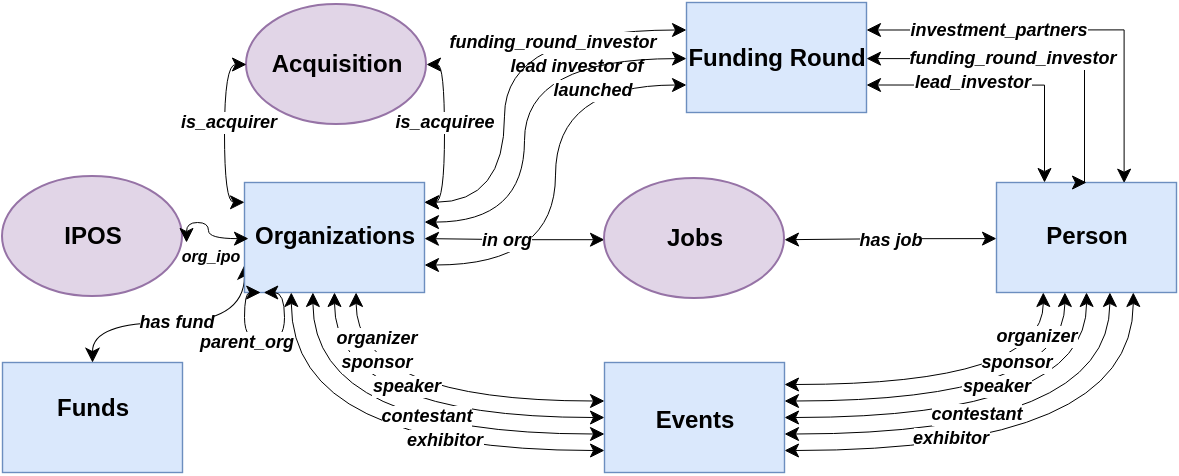 <mxfile version="20.6.0" type="github">
  <diagram id="QIMUagScdIdmGEgs5ksX" name="Page-1">
    <mxGraphModel dx="619" dy="400" grid="1" gridSize="10" guides="1" tooltips="1" connect="1" arrows="1" fold="1" page="1" pageScale="1" pageWidth="850" pageHeight="1100" math="0" shadow="0">
      <root>
        <mxCell id="0" />
        <mxCell id="1" parent="0" />
        <mxCell id="bN4hetcuTy7aG8nyouE3-260" style="edgeStyle=orthogonalEdgeStyle;rounded=0;orthogonalLoop=1;jettySize=auto;html=1;exitX=1;exitY=0.75;exitDx=0;exitDy=0;entryX=0;entryY=0.75;entryDx=0;entryDy=0;entryPerimeter=0;strokeWidth=0.5;curved=1;exitPerimeter=0;startArrow=classic;startFill=1;" parent="1" source="bN4hetcuTy7aG8nyouE3-186" target="bN4hetcuTy7aG8nyouE3-121" edge="1">
          <mxGeometry relative="1" as="geometry" />
        </mxCell>
        <mxCell id="bN4hetcuTy7aG8nyouE3-267" value="&lt;font style=&quot;font-size: 9px;&quot;&gt;lead investor of&lt;/font&gt;" style="edgeLabel;html=1;align=center;verticalAlign=middle;resizable=0;points=[];fontSize=6;fontStyle=3" parent="bN4hetcuTy7aG8nyouE3-260" vertex="1" connectable="0">
          <mxGeometry x="-0.478" y="2" relative="1" as="geometry">
            <mxPoint x="18" y="-98" as="offset" />
          </mxGeometry>
        </mxCell>
        <mxCell id="bN4hetcuTy7aG8nyouE3-263" style="edgeStyle=orthogonalEdgeStyle;rounded=0;orthogonalLoop=1;jettySize=auto;html=1;exitX=1;exitY=0.36;exitDx=0;exitDy=0;entryX=0;entryY=0.51;entryDx=0;entryDy=0;entryPerimeter=0;strokeWidth=0.5;curved=1;exitPerimeter=0;startArrow=classic;startFill=1;" parent="1" source="bN4hetcuTy7aG8nyouE3-186" target="bN4hetcuTy7aG8nyouE3-121" edge="1">
          <mxGeometry relative="1" as="geometry">
            <Array as="points">
              <mxPoint x="440" y="230" />
              <mxPoint x="440" y="148" />
            </Array>
          </mxGeometry>
        </mxCell>
        <mxCell id="bN4hetcuTy7aG8nyouE3-274" value="&lt;font style=&quot;font-size: 9px;&quot;&gt;launched&lt;/font&gt;" style="edgeLabel;html=1;align=center;verticalAlign=middle;resizable=0;points=[];fontSize=6;fontStyle=3" parent="bN4hetcuTy7aG8nyouE3-263" vertex="1" connectable="0">
          <mxGeometry x="-0.264" y="2" relative="1" as="geometry">
            <mxPoint x="36" y="-38" as="offset" />
          </mxGeometry>
        </mxCell>
        <mxCell id="bN4hetcuTy7aG8nyouE3-262" style="edgeStyle=orthogonalEdgeStyle;rounded=0;orthogonalLoop=1;jettySize=auto;html=1;exitX=1;exitY=0.18;exitDx=0;exitDy=0;entryX=0;entryY=0.25;entryDx=0;entryDy=0;entryPerimeter=0;strokeWidth=0.5;curved=1;exitPerimeter=0;startArrow=classic;startFill=1;" parent="1" source="bN4hetcuTy7aG8nyouE3-186" target="bN4hetcuTy7aG8nyouE3-121" edge="1">
          <mxGeometry relative="1" as="geometry">
            <Array as="points">
              <mxPoint x="430" y="220" />
              <mxPoint x="430" y="134" />
            </Array>
          </mxGeometry>
        </mxCell>
        <mxCell id="bN4hetcuTy7aG8nyouE3-268" value="&lt;font style=&quot;font-size: 9px;&quot;&gt;funding_round_investor&lt;/font&gt;" style="edgeLabel;html=1;align=center;verticalAlign=middle;resizable=0;points=[];fontSize=6;fontStyle=3" parent="bN4hetcuTy7aG8nyouE3-262" vertex="1" connectable="0">
          <mxGeometry x="-0.515" y="2" relative="1" as="geometry">
            <mxPoint x="26" y="-68" as="offset" />
          </mxGeometry>
        </mxCell>
        <mxCell id="mSgQFC-y2hR3Ud8ihsHk-7" style="edgeStyle=orthogonalEdgeStyle;curved=1;rounded=1;sketch=0;orthogonalLoop=1;jettySize=auto;html=1;exitX=1;exitY=0.25;exitDx=0;exitDy=0;entryX=1;entryY=0.25;entryDx=0;entryDy=0;" parent="1" source="bN4hetcuTy7aG8nyouE3-121" target="bN4hetcuTy7aG8nyouE3-121" edge="1">
          <mxGeometry relative="1" as="geometry">
            <mxPoint x="570.222" y="133.556" as="targetPoint" />
          </mxGeometry>
        </mxCell>
        <mxCell id="bN4hetcuTy7aG8nyouE3-121" value="&lt;h6 style=&quot;&quot;&gt;&lt;br&gt;&lt;/h6&gt;" style="rounded=0;whiteSpace=wrap;html=1;strokeWidth=0.7;verticalAlign=top;labelPosition=center;verticalLabelPosition=middle;align=center;spacing=0;spacingBottom=0;points=[[0,0,0,0,0],[0,0.25,0,0,0],[0,0.51,0,0,0],[0,0.75,0,0,0],[0,1,0,0,0],[0.24,1,0,0,0],[0.26,0,0,0,0],[0.5,0,0,0,0],[0.5,1,0,0,0],[0.76,0,0,0,0],[0.76,1,0,0,0],[1,0,0,0,0],[1,0.25,0,0,0],[1,0.51,0,0,0],[1,0.75,0,0,0],[1,1,0,0,0]];fillColor=#dae8fc;strokeColor=#6c8ebf;" parent="1" vertex="1">
          <mxGeometry x="521" y="120" width="90" height="55" as="geometry" />
        </mxCell>
        <mxCell id="bN4hetcuTy7aG8nyouE3-302" style="edgeStyle=orthogonalEdgeStyle;rounded=0;orthogonalLoop=1;jettySize=auto;html=1;entryX=0.5;entryY=0;entryDx=0;entryDy=0;fontSize=9;strokeWidth=0.51;curved=1;exitX=0;exitY=0.75;exitDx=0;exitDy=0;exitPerimeter=0;startArrow=classic;startFill=1;" parent="1" source="bN4hetcuTy7aG8nyouE3-186" target="bN4hetcuTy7aG8nyouE3-226" edge="1">
          <mxGeometry relative="1" as="geometry">
            <mxPoint x="330" y="390" as="sourcePoint" />
            <Array as="points">
              <mxPoint x="300" y="280" />
              <mxPoint x="224" y="280" />
            </Array>
          </mxGeometry>
        </mxCell>
        <mxCell id="bN4hetcuTy7aG8nyouE3-304" value="&lt;font style=&quot;font-size: 9px;&quot;&gt;has fund&lt;br&gt;&lt;/font&gt;" style="edgeLabel;html=1;align=center;verticalAlign=middle;resizable=0;points=[];fontSize=6;fontStyle=3" parent="bN4hetcuTy7aG8nyouE3-302" vertex="1" connectable="0">
          <mxGeometry x="-0.149" relative="1" as="geometry">
            <mxPoint x="-10" as="offset" />
          </mxGeometry>
        </mxCell>
        <mxCell id="bN4hetcuTy7aG8nyouE3-186" value="" style="rounded=0;whiteSpace=wrap;html=1;fontSize=10;strokeWidth=0.7;points=[[0,0,0,0,0],[0,0.18,0,0,0],[0,0.51,0,0,0],[0,0.75,0,0,0],[0.09,1,0,0,0],[0.26,0,0,0,0],[0.26,1,0,0,0],[0.38,1,0,0,0],[0.5,0,0,0,0],[0.5,1,0,0,0],[0.62,1,0,0,0],[0.73,1,0,0,0],[0.76,0,0,0,0],[1,0,0,0,0],[1,0.18,0,0,0],[1,0.36,0,0,0],[1,0.51,0,0,0],[1,0.75,0,0,0]];fillColor=#dae8fc;strokeColor=#6c8ebf;" parent="1" vertex="1">
          <mxGeometry x="300" y="210" width="90" height="55" as="geometry" />
        </mxCell>
        <mxCell id="bN4hetcuTy7aG8nyouE3-317" style="edgeStyle=orthogonalEdgeStyle;rounded=0;orthogonalLoop=1;jettySize=auto;html=1;exitX=0.107;exitY=1;exitDx=0;exitDy=0;fontSize=9;strokeWidth=0.5;curved=1;exitPerimeter=0;entryX=0.09;entryY=1;entryDx=0;entryDy=0;entryPerimeter=0;startArrow=classic;startFill=1;" parent="1" source="bN4hetcuTy7aG8nyouE3-186" target="bN4hetcuTy7aG8nyouE3-186" edge="1">
          <mxGeometry relative="1" as="geometry">
            <mxPoint x="310" y="320" as="targetPoint" />
            <Array as="points">
              <mxPoint x="320" y="265" />
              <mxPoint x="320" y="290" />
              <mxPoint x="300" y="290" />
              <mxPoint x="300" y="265" />
            </Array>
          </mxGeometry>
        </mxCell>
        <mxCell id="bN4hetcuTy7aG8nyouE3-318" value="&lt;font style=&quot;font-size: 9px;&quot;&gt;parent_org&lt;br&gt;&lt;/font&gt;" style="edgeLabel;html=1;align=center;verticalAlign=middle;resizable=0;points=[];fontSize=6;fontStyle=3" parent="bN4hetcuTy7aG8nyouE3-317" vertex="1" connectable="0">
          <mxGeometry x="-0.129" y="-1" relative="1" as="geometry">
            <mxPoint x="-16" y="1" as="offset" />
          </mxGeometry>
        </mxCell>
        <mxCell id="bN4hetcuTy7aG8nyouE3-226" value="" style="rounded=0;whiteSpace=wrap;html=1;strokeWidth=0.7;fillColor=#dae8fc;strokeColor=#6c8ebf;" parent="1" vertex="1">
          <mxGeometry x="179" y="300" width="90" height="55" as="geometry" />
        </mxCell>
        <mxCell id="bN4hetcuTy7aG8nyouE3-251" style="edgeStyle=orthogonalEdgeStyle;rounded=0;orthogonalLoop=1;jettySize=auto;html=1;entryX=1;entryY=0.25;entryDx=0;entryDy=0;strokeWidth=0.5;exitX=0.709;exitY=0.006;exitDx=0;exitDy=0;startArrow=classic;startFill=1;exitPerimeter=0;" parent="1" source="bN4hetcuTy7aG8nyouE3-227" target="bN4hetcuTy7aG8nyouE3-121" edge="1">
          <mxGeometry relative="1" as="geometry">
            <Array as="points">
              <mxPoint x="740" y="134" />
            </Array>
            <mxPoint x="740" y="200" as="sourcePoint" />
          </mxGeometry>
        </mxCell>
        <mxCell id="YiJLyIdcFG9uRevIAOfO-25" value="&lt;b&gt;&lt;i&gt;has job&lt;/i&gt;&lt;/b&gt;" style="edgeStyle=orthogonalEdgeStyle;rounded=0;orthogonalLoop=1;jettySize=auto;html=1;exitX=0;exitY=0.51;exitDx=0;exitDy=0;exitPerimeter=0;entryX=1;entryY=0.51;entryDx=0;entryDy=0;entryPerimeter=0;strokeWidth=0.5;fontSize=9;startArrow=classic;startFill=1;" parent="1" source="bN4hetcuTy7aG8nyouE3-227" target="YiJLyIdcFG9uRevIAOfO-12" edge="1">
          <mxGeometry relative="1" as="geometry" />
        </mxCell>
        <mxCell id="bN4hetcuTy7aG8nyouE3-227" value="" style="rounded=0;whiteSpace=wrap;html=1;strokeWidth=0.7;points=[[0,0,0,0,0],[0,0.25,0,0,0],[0,0.51,0,0,0],[0,0.75,0,0,0],[0.26,0,0,0,0],[0.26,1,0,0,0],[0.38,1,0,0,0],[0.5,0,0,0,0],[0.5,1,0,0,0],[0.63,1,0,0,0],[0.76,0,0,0,0],[0.76,1,0,0,0],[1,0,0,0,0],[1,0.25,0,0,0],[1,0.51,0,0,0],[1,0.75,0,0,0]];fillColor=#dae8fc;strokeColor=#6c8ebf;" parent="1" vertex="1">
          <mxGeometry x="676" y="210" width="90" height="55" as="geometry" />
        </mxCell>
        <mxCell id="y2qR256ZHgtOFzOP6XMu-1" style="edgeStyle=orthogonalEdgeStyle;rounded=0;orthogonalLoop=1;jettySize=auto;html=1;exitX=0;exitY=0.2;exitDx=0;exitDy=0;entryX=0.73;entryY=1;entryDx=0;entryDy=0;strokeWidth=0.5;endSize=3;curved=1;exitPerimeter=0;entryPerimeter=0;strokeColor=none;" parent="1" source="bN4hetcuTy7aG8nyouE3-230" target="bN4hetcuTy7aG8nyouE3-186" edge="1">
          <mxGeometry relative="1" as="geometry">
            <mxPoint x="480" y="280" as="targetPoint" />
          </mxGeometry>
        </mxCell>
        <mxCell id="y2qR256ZHgtOFzOP6XMu-3" style="edgeStyle=orthogonalEdgeStyle;rounded=0;orthogonalLoop=1;jettySize=auto;html=1;exitX=0;exitY=0.35;exitDx=0;exitDy=0;entryX=0.62;entryY=1;entryDx=0;entryDy=0;entryPerimeter=0;fontSize=7;strokeWidth=0.5;curved=1;exitPerimeter=0;startArrow=classic;startFill=1;" parent="1" source="bN4hetcuTy7aG8nyouE3-230" target="bN4hetcuTy7aG8nyouE3-186" edge="1">
          <mxGeometry relative="1" as="geometry" />
        </mxCell>
        <mxCell id="y2qR256ZHgtOFzOP6XMu-5" style="edgeStyle=orthogonalEdgeStyle;rounded=0;orthogonalLoop=1;jettySize=auto;html=1;exitX=0;exitY=0.5;exitDx=0;exitDy=0;entryX=0.5;entryY=1;entryDx=0;entryDy=0;entryPerimeter=0;fontSize=7;strokeWidth=0.5;curved=1;exitPerimeter=0;startArrow=classic;startFill=1;" parent="1" source="bN4hetcuTy7aG8nyouE3-230" target="bN4hetcuTy7aG8nyouE3-186" edge="1">
          <mxGeometry relative="1" as="geometry" />
        </mxCell>
        <mxCell id="y2qR256ZHgtOFzOP6XMu-7" style="edgeStyle=orthogonalEdgeStyle;rounded=0;orthogonalLoop=1;jettySize=auto;html=1;exitX=0;exitY=0.65;exitDx=0;exitDy=0;entryX=0.38;entryY=1;entryDx=0;entryDy=0;entryPerimeter=0;fontSize=7;strokeWidth=0.5;curved=1;exitPerimeter=0;startArrow=classic;startFill=1;" parent="1" source="bN4hetcuTy7aG8nyouE3-230" target="bN4hetcuTy7aG8nyouE3-186" edge="1">
          <mxGeometry relative="1" as="geometry" />
        </mxCell>
        <mxCell id="y2qR256ZHgtOFzOP6XMu-9" style="edgeStyle=orthogonalEdgeStyle;rounded=0;orthogonalLoop=1;jettySize=auto;html=1;exitX=0;exitY=0.8;exitDx=0;exitDy=0;fontSize=7;strokeWidth=0.5;curved=1;exitPerimeter=0;entryX=0.26;entryY=1;entryDx=0;entryDy=0;entryPerimeter=0;startArrow=classic;startFill=1;" parent="1" source="bN4hetcuTy7aG8nyouE3-230" target="bN4hetcuTy7aG8nyouE3-186" edge="1">
          <mxGeometry relative="1" as="geometry">
            <mxPoint x="320" y="270" as="targetPoint" />
          </mxGeometry>
        </mxCell>
        <mxCell id="y2qR256ZHgtOFzOP6XMu-14" style="edgeStyle=orthogonalEdgeStyle;rounded=0;orthogonalLoop=1;jettySize=auto;html=1;exitX=1;exitY=0.35;exitDx=0;exitDy=0;entryX=0.38;entryY=1;entryDx=0;entryDy=0;entryPerimeter=0;fontSize=7;strokeWidth=0.5;curved=1;exitPerimeter=0;startArrow=classic;startFill=1;" parent="1" source="bN4hetcuTy7aG8nyouE3-230" target="bN4hetcuTy7aG8nyouE3-227" edge="1">
          <mxGeometry relative="1" as="geometry" />
        </mxCell>
        <mxCell id="y2qR256ZHgtOFzOP6XMu-16" style="edgeStyle=orthogonalEdgeStyle;rounded=0;orthogonalLoop=1;jettySize=auto;html=1;exitX=1;exitY=0.5;exitDx=0;exitDy=0;fontSize=7;strokeWidth=0.5;curved=1;exitPerimeter=0;startArrow=classic;startFill=1;" parent="1" source="bN4hetcuTy7aG8nyouE3-230" edge="1">
          <mxGeometry relative="1" as="geometry">
            <mxPoint x="721" y="265" as="targetPoint" />
          </mxGeometry>
        </mxCell>
        <mxCell id="y2qR256ZHgtOFzOP6XMu-17" value="&lt;font style=&quot;font-size: 9px;&quot;&gt;speaker&lt;/font&gt;" style="edgeLabel;html=1;align=center;verticalAlign=middle;resizable=0;points=[];fontSize=6;fontStyle=3" parent="y2qR256ZHgtOFzOP6XMu-16" vertex="1" connectable="0">
          <mxGeometry x="-0.12" relative="1" as="geometry">
            <mxPoint x="12" y="-16" as="offset" />
          </mxGeometry>
        </mxCell>
        <mxCell id="y2qR256ZHgtOFzOP6XMu-18" style="edgeStyle=orthogonalEdgeStyle;rounded=0;orthogonalLoop=1;jettySize=auto;html=1;exitX=1;exitY=0.65;exitDx=0;exitDy=0;entryX=0.63;entryY=1;entryDx=0;entryDy=0;entryPerimeter=0;fontSize=7;strokeWidth=0.5;curved=1;exitPerimeter=0;startArrow=classic;startFill=1;" parent="1" source="bN4hetcuTy7aG8nyouE3-230" target="bN4hetcuTy7aG8nyouE3-227" edge="1">
          <mxGeometry relative="1" as="geometry" />
        </mxCell>
        <mxCell id="y2qR256ZHgtOFzOP6XMu-19" value="&lt;font style=&quot;font-size: 9px;&quot;&gt;contestant&lt;/font&gt;" style="edgeLabel;html=1;align=center;verticalAlign=middle;resizable=0;points=[];fontSize=6;fontStyle=3" parent="y2qR256ZHgtOFzOP6XMu-18" vertex="1" connectable="0">
          <mxGeometry x="-0.263" y="1" relative="1" as="geometry">
            <mxPoint x="10" y="-9" as="offset" />
          </mxGeometry>
        </mxCell>
        <mxCell id="y2qR256ZHgtOFzOP6XMu-20" style="edgeStyle=orthogonalEdgeStyle;rounded=0;orthogonalLoop=1;jettySize=auto;html=1;entryX=0.76;entryY=1;entryDx=0;entryDy=0;entryPerimeter=0;fontSize=7;strokeWidth=0.5;curved=1;exitX=1;exitY=0.8;exitDx=0;exitDy=0;exitPerimeter=0;startArrow=classic;startFill=1;" parent="1" source="bN4hetcuTy7aG8nyouE3-230" target="bN4hetcuTy7aG8nyouE3-227" edge="1">
          <mxGeometry relative="1" as="geometry">
            <mxPoint x="620" y="390" as="sourcePoint" />
          </mxGeometry>
        </mxCell>
        <mxCell id="y2qR256ZHgtOFzOP6XMu-21" value="&lt;font style=&quot;font-size: 9px;&quot;&gt;exhibitor&lt;/font&gt;" style="edgeLabel;html=1;align=center;verticalAlign=middle;resizable=0;points=[];fontSize=6;fontStyle=3" parent="y2qR256ZHgtOFzOP6XMu-20" vertex="1" connectable="0">
          <mxGeometry x="-0.611" relative="1" as="geometry">
            <mxPoint x="33" y="-6" as="offset" />
          </mxGeometry>
        </mxCell>
        <mxCell id="bN4hetcuTy7aG8nyouE3-230" value="" style="rounded=0;whiteSpace=wrap;html=1;strokeWidth=0.7;points=[[0,0.2,0,0,0],[0,0.35,0,0,0],[0,0.5,0,0,0],[0,0.65,0,0,0],[0,0.8,0,0,0],[0.26,0,0,0,0],[0.26,1,0,0,0],[0.5,0,0,0,0],[0.5,1,0,0,0],[0.76,0,0,0,0],[0.76,1,0,0,0],[1,0.2,0,0,0],[1,0.35,0,0,0],[1,0.5,0,0,0],[1,0.65,0,0,0],[1,0.8,0,0,0]];fillColor=#dae8fc;strokeColor=#6c8ebf;" parent="1" vertex="1">
          <mxGeometry x="480" y="300" width="90" height="55" as="geometry" />
        </mxCell>
        <mxCell id="mSgQFC-y2hR3Ud8ihsHk-4" value="&lt;span style=&quot;font-weight: 700;&quot;&gt;&lt;font style=&quot;font-size: 12px;&quot;&gt;Funding Round&lt;/font&gt;&lt;/span&gt;" style="text;html=1;resizable=0;autosize=1;align=center;verticalAlign=middle;points=[];fillColor=none;strokeColor=none;rounded=0;sketch=0;" parent="1" vertex="1">
          <mxGeometry x="511" y="132.5" width="110" height="30" as="geometry" />
        </mxCell>
        <mxCell id="mSgQFC-y2hR3Ud8ihsHk-5" value="&lt;b style=&quot;&quot;&gt;&lt;font style=&quot;font-size: 12px;&quot;&gt;Person&lt;/font&gt;&lt;/b&gt;" style="text;html=1;resizable=0;autosize=1;align=center;verticalAlign=middle;points=[];fillColor=none;strokeColor=none;rounded=0;sketch=0;" parent="1" vertex="1">
          <mxGeometry x="691" y="222" width="60" height="30" as="geometry" />
        </mxCell>
        <mxCell id="mSgQFC-y2hR3Ud8ihsHk-8" value="&lt;font style=&quot;font-size: 9px;&quot;&gt;&lt;b style=&quot;&quot;&gt;&lt;i style=&quot;&quot;&gt;investment_partners&lt;/i&gt;&lt;/b&gt;&lt;/font&gt;" style="edgeLabel;html=1;align=center;verticalAlign=middle;resizable=0;points=[];fontSize=10;" parent="1" vertex="1" connectable="0">
          <mxGeometry x="681" y="134.004" as="geometry">
            <mxPoint x="-4" y="-1" as="offset" />
          </mxGeometry>
        </mxCell>
        <mxCell id="mSgQFC-y2hR3Ud8ihsHk-9" style="edgeStyle=orthogonalEdgeStyle;rounded=0;orthogonalLoop=1;jettySize=auto;html=1;entryX=1;entryY=0.51;entryDx=0;entryDy=0;strokeWidth=0.5;entryPerimeter=0;exitX=0.5;exitY=0;exitDx=0;exitDy=0;startArrow=classic;startFill=1;" parent="1" source="bN4hetcuTy7aG8nyouE3-227" target="bN4hetcuTy7aG8nyouE3-121" edge="1">
          <mxGeometry relative="1" as="geometry">
            <Array as="points">
              <mxPoint x="720" y="210" />
              <mxPoint x="720" y="148" />
            </Array>
            <mxPoint x="720" y="180" as="sourcePoint" />
            <mxPoint x="570.0" y="148.87" as="targetPoint" />
          </mxGeometry>
        </mxCell>
        <mxCell id="mSgQFC-y2hR3Ud8ihsHk-10" value="&lt;font style=&quot;font-size: 9px;&quot;&gt;&lt;b style=&quot;&quot;&gt;&lt;i style=&quot;&quot;&gt;funding_round_investor&lt;/i&gt;&lt;/b&gt;&lt;/font&gt;" style="edgeLabel;html=1;align=center;verticalAlign=middle;resizable=0;points=[];fontSize=10;" parent="mSgQFC-y2hR3Ud8ihsHk-9" vertex="1" connectable="0">
          <mxGeometry x="-0.389" y="-1" relative="1" as="geometry">
            <mxPoint x="-37" y="-12" as="offset" />
          </mxGeometry>
        </mxCell>
        <mxCell id="mSgQFC-y2hR3Ud8ihsHk-11" style="edgeStyle=orthogonalEdgeStyle;rounded=0;orthogonalLoop=1;jettySize=auto;html=1;entryX=1;entryY=0.75;entryDx=0;entryDy=0;strokeWidth=0.5;entryPerimeter=0;startArrow=classic;startFill=1;" parent="1" target="bN4hetcuTy7aG8nyouE3-121" edge="1">
          <mxGeometry relative="1" as="geometry">
            <Array as="points">
              <mxPoint x="700" y="210" />
              <mxPoint x="700" y="161" />
            </Array>
            <mxPoint x="700" y="210" as="sourcePoint" />
            <mxPoint x="570.0" y="163.0" as="targetPoint" />
          </mxGeometry>
        </mxCell>
        <mxCell id="mSgQFC-y2hR3Ud8ihsHk-12" value="&lt;font style=&quot;font-size: 9px;&quot;&gt;&lt;b style=&quot;&quot;&gt;&lt;i style=&quot;&quot;&gt;lead_investor&lt;/i&gt;&lt;/b&gt;&lt;/font&gt;" style="edgeLabel;html=1;align=center;verticalAlign=middle;resizable=0;points=[];fontSize=10;" parent="mSgQFC-y2hR3Ud8ihsHk-11" vertex="1" connectable="0">
          <mxGeometry x="-0.389" y="-1" relative="1" as="geometry">
            <mxPoint x="-37" y="-9" as="offset" />
          </mxGeometry>
        </mxCell>
        <mxCell id="mSgQFC-y2hR3Ud8ihsHk-18" style="edgeStyle=orthogonalEdgeStyle;rounded=0;orthogonalLoop=1;jettySize=auto;html=1;exitX=1;exitY=0.2;exitDx=0;exitDy=0;entryX=0.26;entryY=1;entryDx=0;entryDy=0;entryPerimeter=0;fontSize=7;strokeWidth=0.5;curved=1;exitPerimeter=0;startArrow=classic;startFill=1;" parent="1" source="bN4hetcuTy7aG8nyouE3-230" target="bN4hetcuTy7aG8nyouE3-227" edge="1">
          <mxGeometry relative="1" as="geometry">
            <mxPoint x="570.0" y="369" as="sourcePoint" />
            <mxPoint x="710.2" y="250.0" as="targetPoint" />
          </mxGeometry>
        </mxCell>
        <mxCell id="mSgQFC-y2hR3Ud8ihsHk-19" value="&lt;font style=&quot;font-size: 9px;&quot;&gt;sponsor&lt;/font&gt;" style="edgeLabel;html=1;align=center;verticalAlign=middle;resizable=0;points=[];fontSize=6;fontStyle=3" parent="mSgQFC-y2hR3Ud8ihsHk-18" vertex="1" connectable="0">
          <mxGeometry x="0.108" relative="1" as="geometry">
            <mxPoint x="19" y="-11" as="offset" />
          </mxGeometry>
        </mxCell>
        <mxCell id="mSgQFC-y2hR3Ud8ihsHk-27" value="&lt;font style=&quot;font-size: 9px;&quot;&gt;organizer&lt;/font&gt;" style="edgeLabel;html=1;align=center;verticalAlign=middle;resizable=0;points=[];fontSize=6;fontStyle=3" parent="1" vertex="1" connectable="0">
          <mxGeometry x="696.001" y="286.996" as="geometry" />
        </mxCell>
        <mxCell id="mSgQFC-y2hR3Ud8ihsHk-33" value="&lt;font style=&quot;font-size: 9px;&quot;&gt;speaker&lt;br&gt;&lt;/font&gt;" style="edgeLabel;html=1;align=center;verticalAlign=middle;resizable=0;points=[];fontSize=6;fontStyle=3" parent="1" vertex="1" connectable="0">
          <mxGeometry x="377.889" y="314" as="geometry">
            <mxPoint x="3" y="-2" as="offset" />
          </mxGeometry>
        </mxCell>
        <mxCell id="mSgQFC-y2hR3Ud8ihsHk-34" value="&lt;font style=&quot;font-size: 9px;&quot;&gt;contestant&lt;br&gt;&lt;/font&gt;" style="edgeLabel;html=1;align=center;verticalAlign=middle;resizable=0;points=[];fontSize=6;fontStyle=3" parent="1" vertex="1" connectable="0">
          <mxGeometry x="391.111" y="326.765" as="geometry" />
        </mxCell>
        <mxCell id="mSgQFC-y2hR3Ud8ihsHk-35" value="&lt;font style=&quot;font-size: 9px;&quot;&gt;exhibitor&lt;/font&gt;" style="edgeLabel;html=1;align=center;verticalAlign=middle;resizable=0;points=[];fontSize=6;fontStyle=3" parent="1" vertex="1" connectable="0">
          <mxGeometry x="399.444" y="339.0" as="geometry" />
        </mxCell>
        <mxCell id="mSgQFC-y2hR3Ud8ihsHk-36" value="&lt;font style=&quot;font-size: 9px;&quot;&gt;sponsor&lt;/font&gt;" style="edgeLabel;html=1;align=center;verticalAlign=middle;resizable=0;points=[];fontSize=6;fontStyle=3" parent="1" vertex="1" connectable="0">
          <mxGeometry x="366.002" y="300.0" as="geometry" />
        </mxCell>
        <mxCell id="mSgQFC-y2hR3Ud8ihsHk-37" value="&lt;font style=&quot;font-size: 9px;&quot;&gt;organizer&lt;/font&gt;" style="edgeLabel;html=1;align=center;verticalAlign=middle;resizable=0;points=[];fontSize=6;fontStyle=3" parent="1" vertex="1" connectable="0">
          <mxGeometry x="366.001" y="287.996" as="geometry" />
        </mxCell>
        <mxCell id="mSgQFC-y2hR3Ud8ihsHk-38" value="&lt;font style=&quot;font-size: 12px;&quot;&gt;Organizations&lt;/font&gt;" style="text;html=1;resizable=0;autosize=1;align=center;verticalAlign=middle;points=[];fillColor=none;strokeColor=none;rounded=0;sketch=0;fontSize=7;fontStyle=1" parent="1" vertex="1">
          <mxGeometry x="295" y="222" width="100" height="30" as="geometry" />
        </mxCell>
        <mxCell id="mSgQFC-y2hR3Ud8ihsHk-39" value="&lt;font style=&quot;font-size: 12px;&quot;&gt;Events&lt;/font&gt;" style="text;html=1;resizable=0;autosize=1;align=center;verticalAlign=middle;points=[];fillColor=none;strokeColor=none;rounded=0;sketch=0;fontSize=7;fontStyle=1" parent="1" vertex="1">
          <mxGeometry x="495" y="314" width="60" height="30" as="geometry" />
        </mxCell>
        <mxCell id="mSgQFC-y2hR3Ud8ihsHk-40" value="&lt;font style=&quot;font-size: 12px;&quot;&gt;Funds&lt;/font&gt;" style="text;html=1;resizable=0;autosize=1;align=center;verticalAlign=middle;points=[];fillColor=none;strokeColor=none;rounded=0;sketch=0;fontSize=7;fontStyle=1" parent="1" vertex="1">
          <mxGeometry x="194" y="307.5" width="60" height="30" as="geometry" />
        </mxCell>
        <mxCell id="mSgQFC-y2hR3Ud8ihsHk-44" value="&lt;div style=&quot;text-align: left;&quot;&gt;&lt;span style=&quot;font-size: 6.2px;&quot;&gt;&lt;br&gt;&lt;/span&gt;&lt;/div&gt;" style="text;html=1;align=center;verticalAlign=middle;resizable=0;points=[];autosize=1;strokeColor=none;fillColor=none;" parent="1" vertex="1">
          <mxGeometry x="202" y="224" width="20" height="30" as="geometry" />
        </mxCell>
        <mxCell id="YiJLyIdcFG9uRevIAOfO-1" value="" style="ellipse;whiteSpace=wrap;html=1;rounded=0;sketch=0;fontSize=6.2;fillColor=#e1d5e7;strokeColor=#9673a6;" parent="1" vertex="1">
          <mxGeometry x="301" y="121" width="90" height="60" as="geometry" />
        </mxCell>
        <mxCell id="YiJLyIdcFG9uRevIAOfO-3" value="&lt;font style=&quot;font-size: 12px;&quot;&gt;Acquisition&lt;/font&gt;" style="text;html=1;resizable=0;autosize=1;align=center;verticalAlign=middle;points=[];fillColor=none;strokeColor=none;rounded=0;sketch=0;fontSize=7;fontStyle=1" parent="1" vertex="1">
          <mxGeometry x="301" y="136" width="90" height="30" as="geometry" />
        </mxCell>
        <mxCell id="YiJLyIdcFG9uRevIAOfO-4" value="" style="ellipse;whiteSpace=wrap;html=1;rounded=0;sketch=0;fontSize=6.2;points=[[0,0.51,0,0,0],[0.14,0.15,0,0,0],[0.14,0.85,0,0,0],[0.5,0,0,0,0],[0.5,1,0,0,0],[0.86,0.15,0,0,0],[0.86,0.85,0,0,0],[1,0.55,0,0,0]];fillColor=#e1d5e7;strokeColor=#9673a6;" parent="1" vertex="1">
          <mxGeometry x="179" y="207" width="90" height="60" as="geometry" />
        </mxCell>
        <mxCell id="YiJLyIdcFG9uRevIAOfO-5" value="&lt;font style=&quot;font-size: 12px;&quot;&gt;IPOS&lt;/font&gt;" style="text;html=1;resizable=0;autosize=1;align=center;verticalAlign=middle;points=[];fillColor=none;strokeColor=none;rounded=0;sketch=0;fontSize=7;fontStyle=1" parent="1" vertex="1">
          <mxGeometry x="199" y="222" width="50" height="30" as="geometry" />
        </mxCell>
        <mxCell id="YiJLyIdcFG9uRevIAOfO-6" style="edgeStyle=orthogonalEdgeStyle;rounded=0;orthogonalLoop=1;jettySize=auto;html=1;exitX=0;exitY=0.18;exitDx=0;exitDy=0;fontSize=9;strokeWidth=0.5;curved=1;entryX=0;entryY=0.5;entryDx=0;entryDy=0;exitPerimeter=0;startArrow=classic;startFill=1;" parent="1" edge="1">
          <mxGeometry relative="1" as="geometry">
            <mxPoint x="300" y="219.9" as="sourcePoint" />
            <mxPoint x="301" y="151" as="targetPoint" />
            <Array as="points">
              <mxPoint x="290" y="220" />
              <mxPoint x="290" y="151" />
            </Array>
          </mxGeometry>
        </mxCell>
        <mxCell id="YiJLyIdcFG9uRevIAOfO-7" value="&lt;font style=&quot;font-size: 9px;&quot;&gt;is_acquirer&lt;/font&gt;" style="edgeLabel;html=1;align=center;verticalAlign=middle;resizable=0;points=[];fontSize=6;fontStyle=3" parent="YiJLyIdcFG9uRevIAOfO-6" vertex="1" connectable="0">
          <mxGeometry x="0.094" y="3" relative="1" as="geometry">
            <mxPoint x="5" y="-1" as="offset" />
          </mxGeometry>
        </mxCell>
        <mxCell id="YiJLyIdcFG9uRevIAOfO-8" style="edgeStyle=orthogonalEdgeStyle;rounded=0;orthogonalLoop=1;jettySize=auto;html=1;exitX=1;exitY=0.18;exitDx=0;exitDy=0;entryX=1;entryY=0.5;entryDx=0;entryDy=0;fontSize=9;strokeWidth=0.5;curved=1;exitPerimeter=0;startArrow=classic;startFill=1;" parent="1" edge="1">
          <mxGeometry relative="1" as="geometry">
            <Array as="points">
              <mxPoint x="400" y="220" />
              <mxPoint x="400" y="151" />
            </Array>
            <mxPoint x="391" y="151" as="targetPoint" />
            <mxPoint x="390" y="219.9" as="sourcePoint" />
          </mxGeometry>
        </mxCell>
        <mxCell id="YiJLyIdcFG9uRevIAOfO-9" value="&lt;font style=&quot;font-size: 9px;&quot;&gt;is_acquiree&lt;/font&gt;" style="edgeLabel;html=1;align=center;verticalAlign=middle;resizable=0;points=[];fontSize=6;fontStyle=3" parent="YiJLyIdcFG9uRevIAOfO-8" vertex="1" connectable="0">
          <mxGeometry x="-0.078" y="2" relative="1" as="geometry">
            <mxPoint x="2" y="-10" as="offset" />
          </mxGeometry>
        </mxCell>
        <mxCell id="YiJLyIdcFG9uRevIAOfO-10" style="edgeStyle=orthogonalEdgeStyle;rounded=0;orthogonalLoop=1;jettySize=auto;html=1;fontSize=9;strokeWidth=0.5;curved=1;exitX=0;exitY=0.51;exitDx=0;exitDy=0;exitPerimeter=0;entryX=1;entryY=0.55;entryDx=0;entryDy=0;entryPerimeter=0;startArrow=classic;startFill=1;" parent="1" edge="1">
          <mxGeometry relative="1" as="geometry">
            <mxPoint x="302" y="238.05" as="sourcePoint" />
            <mxPoint x="271" y="240" as="targetPoint" />
            <Array as="points">
              <mxPoint x="282" y="238" />
              <mxPoint x="282" y="230" />
            </Array>
          </mxGeometry>
        </mxCell>
        <mxCell id="YiJLyIdcFG9uRevIAOfO-11" value="&lt;font style=&quot;&quot;&gt;&lt;font style=&quot;font-size: 8px;&quot;&gt;org_ipo&lt;/font&gt;&lt;br&gt;&lt;/font&gt;" style="edgeLabel;html=1;align=center;verticalAlign=middle;resizable=0;points=[];fontSize=6;fontStyle=3" parent="YiJLyIdcFG9uRevIAOfO-10" vertex="1" connectable="0">
          <mxGeometry x="0.162" y="-1" relative="1" as="geometry">
            <mxPoint x="1" y="18" as="offset" />
          </mxGeometry>
        </mxCell>
        <mxCell id="YiJLyIdcFG9uRevIAOfO-23" style="edgeStyle=orthogonalEdgeStyle;rounded=0;orthogonalLoop=1;jettySize=auto;html=1;exitX=0;exitY=0.51;exitDx=0;exitDy=0;exitPerimeter=0;entryX=1;entryY=0.51;entryDx=0;entryDy=0;entryPerimeter=0;strokeWidth=0.5;startArrow=classic;startFill=1;" parent="1" source="YiJLyIdcFG9uRevIAOfO-12" target="bN4hetcuTy7aG8nyouE3-186" edge="1">
          <mxGeometry relative="1" as="geometry" />
        </mxCell>
        <mxCell id="YiJLyIdcFG9uRevIAOfO-24" value="&lt;font style=&quot;font-size: 9px;&quot;&gt;&lt;i style=&quot;&quot;&gt;&lt;b&gt;in org&lt;/b&gt;&lt;/i&gt;&lt;/font&gt;" style="edgeLabel;html=1;align=center;verticalAlign=middle;resizable=0;points=[];" parent="YiJLyIdcFG9uRevIAOfO-23" vertex="1" connectable="0">
          <mxGeometry x="0.104" y="1" relative="1" as="geometry">
            <mxPoint y="-1" as="offset" />
          </mxGeometry>
        </mxCell>
        <mxCell id="YiJLyIdcFG9uRevIAOfO-12" value="" style="ellipse;whiteSpace=wrap;html=1;rounded=0;sketch=0;fontSize=6.2;points=[[0,0.51,0,0,0],[0.14,0.15,0,0,0],[0.14,0.85,0,0,0],[0.5,0,0,0,0],[0.5,1,0,0,0],[0.86,0.15,0,0,0],[0.86,0.85,0,0,0],[1,0.51,0,0,0]];fillColor=#e1d5e7;strokeColor=#9673a6;" parent="1" vertex="1">
          <mxGeometry x="480" y="208" width="90" height="60" as="geometry" />
        </mxCell>
        <mxCell id="YiJLyIdcFG9uRevIAOfO-13" value="&lt;font style=&quot;font-size: 12px;&quot;&gt;Jobs&lt;/font&gt;" style="text;html=1;resizable=0;autosize=1;align=center;verticalAlign=middle;points=[];fillColor=none;strokeColor=none;rounded=0;sketch=0;fontSize=7;fontStyle=1" parent="1" vertex="1">
          <mxGeometry x="500" y="222.5" width="50" height="30" as="geometry" />
        </mxCell>
      </root>
    </mxGraphModel>
  </diagram>
</mxfile>
